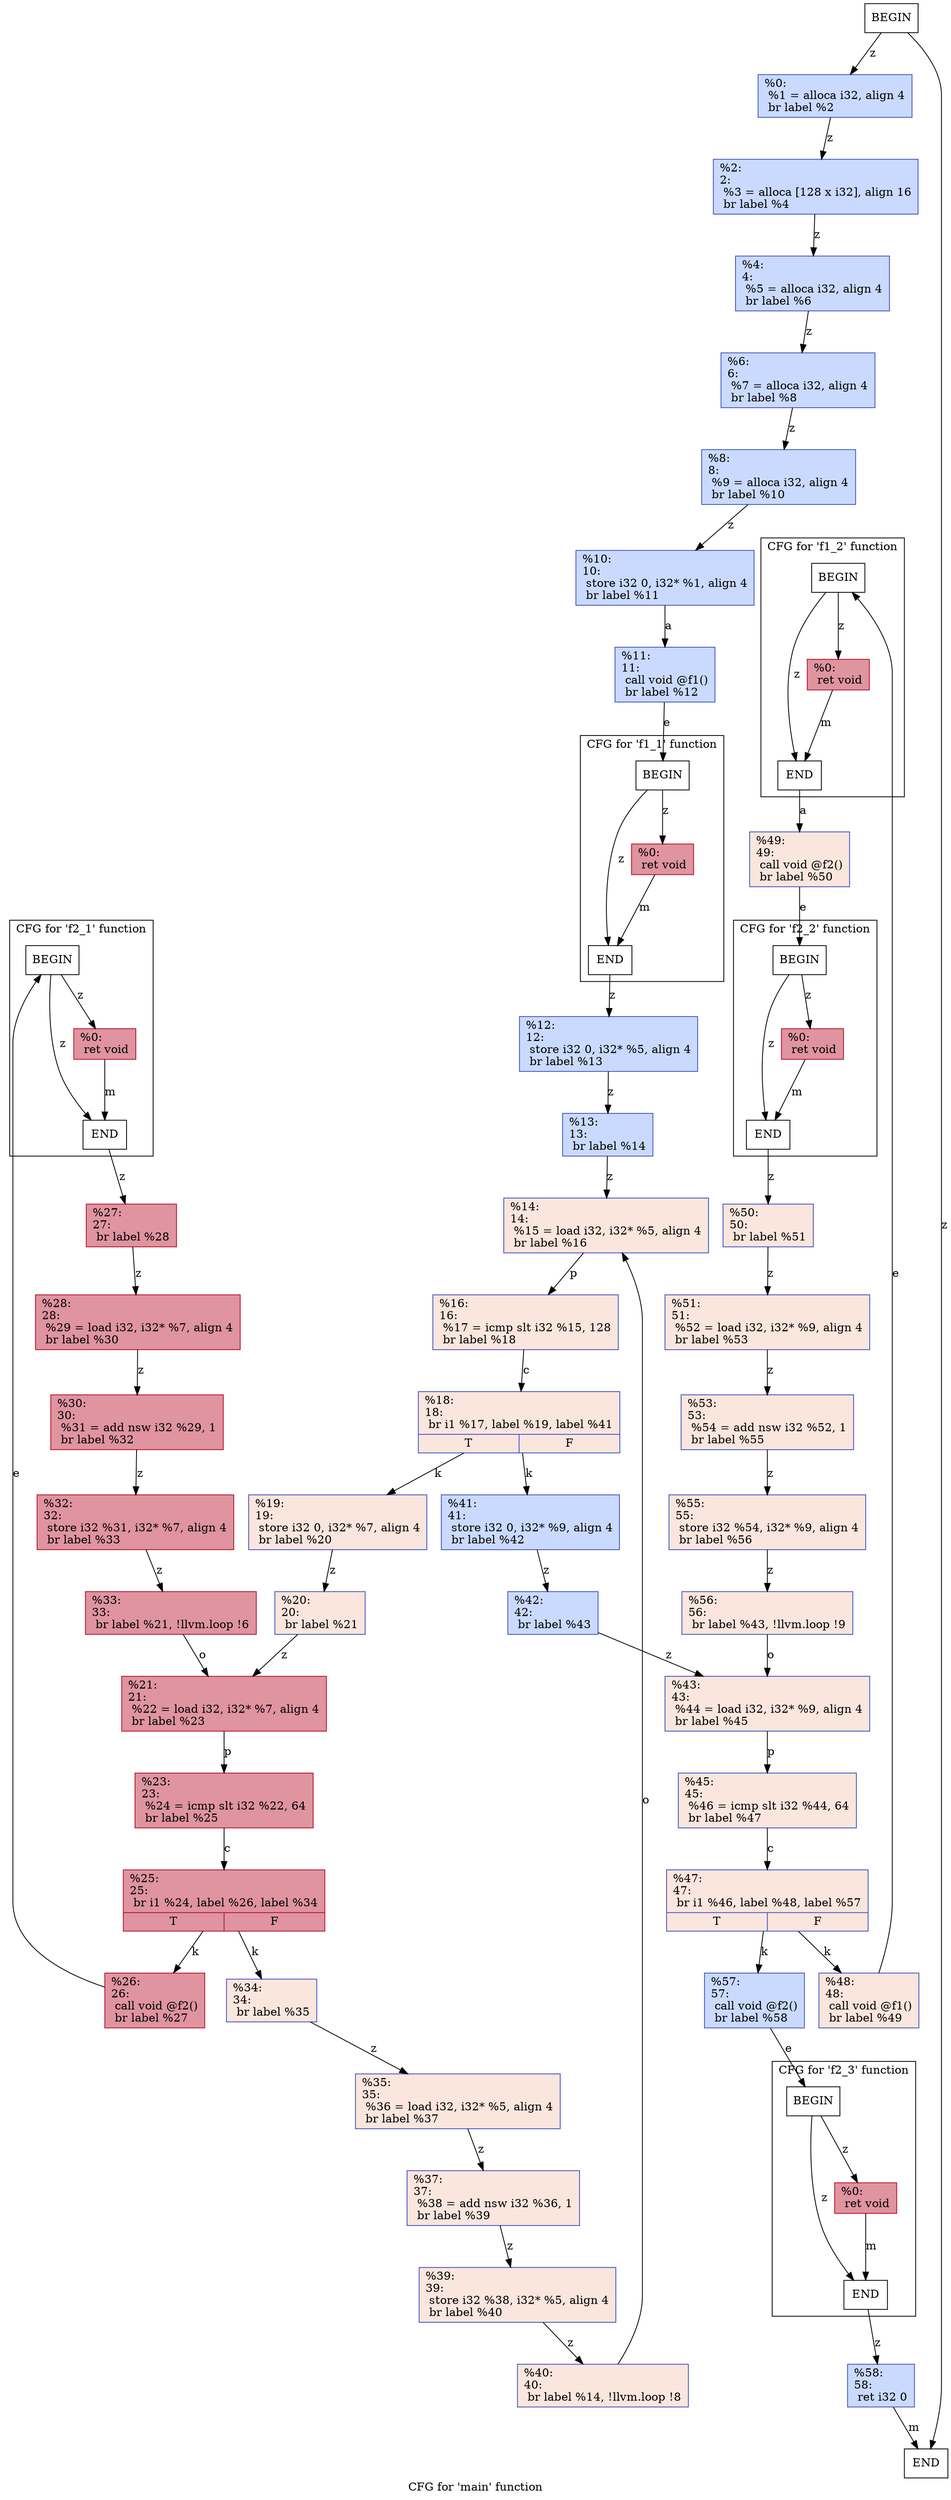 digraph "CFG for 'main' function" {
	label="CFG for 'main' function";

	Nodebeginmain [shape=record, label="BEGIN"];
	Nodebeginmain -> Node0x1933550 [label="z"];
	Node0x1933550 [shape=record,color="#3d50c3ff", style=filled, fillcolor="#88abfd70",label="{%0:\l  %1 = alloca i32, align 4\l  br label %2\l}"];
	Node0x1933550 -> Node0x1933c70 [label="z"];
	Node0x1933c70 [shape=record,color="#3d50c3ff", style=filled, fillcolor="#88abfd70",label="{%2:\l2:                                                \l  %3 = alloca [128 x i32], align 16\l  br label %4\l}"];
	Node0x1933c70 -> Node0x19343e0 [label="z"];
	Node0x19343e0 [shape=record,color="#3d50c3ff", style=filled, fillcolor="#88abfd70",label="{%4:\l4:                                                \l  %5 = alloca i32, align 4\l  br label %6\l}"];
	Node0x19343e0 -> Node0x1934560 [label="z"];
	Node0x1934560 [shape=record,color="#3d50c3ff", style=filled, fillcolor="#88abfd70",label="{%6:\l6:                                                \l  %7 = alloca i32, align 4\l  br label %8\l}"];
	Node0x1934560 -> Node0x1934690 [label="z"];
	Node0x1934690 [shape=record,color="#3d50c3ff", style=filled, fillcolor="#88abfd70",label="{%8:\l8:                                                \l  %9 = alloca i32, align 4\l  br label %10\l}"];
	Node0x1934690 -> Node0x19344a0 [label="z"];
	Node0x19344a0 [shape=record,color="#3d50c3ff", style=filled, fillcolor="#88abfd70",label="{%10:\l10:                                               \l  store i32 0, i32* %1, align 4\l  br label %11\l}"];
	Node0x19344a0 -> Node0x1934830 [label="a"];
	Node0x1934830 [shape=record,color="#3d50c3ff", style=filled, fillcolor="#88abfd70",label="{%11:\l11:                                               \l  call void @f1()\l  br label %12\l}"];
	Node0x1934830 -> Nodebeginf1_1 [label="e"];
	Nodeendf1_1 -> Node0x19349c0 [label="z"];
	Node0x19349c0 [shape=record,color="#3d50c3ff", style=filled, fillcolor="#88abfd70",label="{%12:\l12:                                               \l  store i32 0, i32* %5, align 4\l  br label %13\l}"];
	Node0x19349c0 -> Node0x1934a80 [label="z"];
	Node0x1934a80 [shape=record,color="#3d50c3ff", style=filled, fillcolor="#88abfd70",label="{%13:\l13:                                               \l  br label %14\l}"];
	Node0x1934a80 -> Node0x1934b40 [label="z"];
	Node0x1934b40 [shape=record,color="#3d50c3ff", style=filled, fillcolor="#f3c7b170",label="{%14:\l14:                                               \l  %15 = load i32, i32* %5, align 4\l  br label %16\l}"];
	Node0x1934b40 -> Node0x1934c70 [label="p"];
	Node0x1934c70 [shape=record,color="#3d50c3ff", style=filled, fillcolor="#f3c7b170",label="{%16:\l16:                                               \l  %17 = icmp slt i32 %15, 128\l  br label %18\l}"];
	Node0x1934c70 -> Node0x1934d60 [label="c"];
	Node0x1934d60 [shape=record,color="#3d50c3ff", style=filled, fillcolor="#f3c7b170",label="{%18:\l18:                                               \l  br i1 %17, label %19, label %41\l|{<s0>T|<s1>F}}"];
	Node0x1934d60 -> Node0x1934e20 [label="k"];
	Node0x1934d60 -> Node0x1934e70 [label="k"];
	Node0x1934e20 [shape=record,color="#3d50c3ff", style=filled, fillcolor="#f3c7b170",label="{%19:\l19:                                               \l  store i32 0, i32* %7, align 4\l  br label %20\l}"];
	Node0x1934e20 -> Node0x1934fb0 [label="z"];
	Node0x1934fb0 [shape=record,color="#3d50c3ff", style=filled, fillcolor="#f3c7b170",label="{%20:\l20:                                               \l  br label %21\l}"];
	Node0x1934fb0 -> Node0x1935070 [label="z"];
	Node0x1935070 [shape=record,color="#b70d28ff", style=filled, fillcolor="#b70d2870",label="{%21:\l21:                                               \l  %22 = load i32, i32* %7, align 4\l  br label %23\l}"];
	Node0x1935070 -> Node0x19351a0 [label="p"];
	Node0x19351a0 [shape=record,color="#b70d28ff", style=filled, fillcolor="#b70d2870",label="{%23:\l23:                                               \l  %24 = icmp slt i32 %22, 64\l  br label %25\l}"];
	Node0x19351a0 -> Node0x1935320 [label="c"];
	Node0x1935320 [shape=record,color="#b70d28ff", style=filled, fillcolor="#b70d2870",label="{%25:\l25:                                               \l  br i1 %24, label %26, label %34\l|{<s0>T|<s1>F}}"];
	Node0x1935320 -> Node0x19353e0 [label="k"];
	Node0x1935320 -> Node0x1935430 [label="k"];
	Node0x19353e0 [shape=record,color="#b70d28ff", style=filled, fillcolor="#b70d2870",label="{%26:\l26:                                               \l  call void @f2()\l  br label %27\l}"];
	Node0x19353e0 -> Nodebeginf2_1 [label="e"];
	Nodeendf2_1 -> Node0x1935640 [label="z"];
	Node0x1935640 [shape=record,color="#b70d28ff", style=filled, fillcolor="#b70d2870",label="{%27:\l27:                                               \l  br label %28\l}"];
	Node0x1935640 -> Node0x1935700 [label="z"];
	Node0x1935700 [shape=record,color="#b70d28ff", style=filled, fillcolor="#b70d2870",label="{%28:\l28:                                               \l  %29 = load i32, i32* %7, align 4\l  br label %30\l}"];
	Node0x1935700 -> Node0x1935830 [label="z"];
	Node0x1935830 [shape=record,color="#b70d28ff", style=filled, fillcolor="#b70d2870",label="{%30:\l30:                                               \l  %31 = add nsw i32 %29, 1\l  br label %32\l}"];
	Node0x1935830 -> Node0x1935980 [label="z"];
	Node0x1935980 [shape=record,color="#b70d28ff", style=filled, fillcolor="#b70d2870",label="{%32:\l32:                                               \l  store i32 %31, i32* %7, align 4\l  br label %33\l}"];
	Node0x1935980 -> Node0x1935ce0 [label="z"];
	Node0x1935ce0 [shape=record,color="#b70d28ff", style=filled, fillcolor="#b70d2870",label="{%33:\l33:                                               \l  br label %21, !llvm.loop !6\l}"];
	Node0x1935ce0 -> Node0x1935070 [label="o"];
	Node0x1935430 [shape=record,color="#3d50c3ff", style=filled, fillcolor="#f3c7b170",label="{%34:\l34:                                               \l  br label %35\l}"];
	Node0x1935430 -> Node0x19368e0 [label="z"];
	Node0x19368e0 [shape=record,color="#3d50c3ff", style=filled, fillcolor="#f3c7b170",label="{%35:\l35:                                               \l  %36 = load i32, i32* %5, align 4\l  br label %37\l}"];
	Node0x19368e0 -> Node0x1936a10 [label="z"];
	Node0x1936a10 [shape=record,color="#3d50c3ff", style=filled, fillcolor="#f3c7b170",label="{%37:\l37:                                               \l  %38 = add nsw i32 %36, 1\l  br label %39\l}"];
	Node0x1936a10 -> Node0x1936b60 [label="z"];
	Node0x1936b60 [shape=record,color="#3d50c3ff", style=filled, fillcolor="#f3c7b170",label="{%39:\l39:                                               \l  store i32 %38, i32* %5, align 4\l  br label %40\l}"];
	Node0x1936b60 -> Node0x1936cb0 [label="z"];
	Node0x1936cb0 [shape=record,color="#3d50c3ff", style=filled, fillcolor="#f3c7b170",label="{%40:\l40:                                               \l  br label %14, !llvm.loop !8\l}"];
	Node0x1936cb0 -> Node0x1934b40 [label="o"];
	Node0x1934e70 [shape=record,color="#3d50c3ff", style=filled, fillcolor="#88abfd70",label="{%41:\l41:                                               \l  store i32 0, i32* %9, align 4\l  br label %42\l}"];
	Node0x1934e70 -> Node0x1936f30 [label="z"];
	Node0x1936f30 [shape=record,color="#3d50c3ff", style=filled, fillcolor="#88abfd70",label="{%42:\l42:                                               \l  br label %43\l}"];
	Node0x1936f30 -> Node0x1936ff0 [label="z"];
	Node0x1936ff0 [shape=record,color="#3d50c3ff", style=filled, fillcolor="#f3c7b170",label="{%43:\l43:                                               \l  %44 = load i32, i32* %9, align 4\l  br label %45\l}"];
	Node0x1936ff0 -> Node0x1937120 [label="p"];
	Node0x1937120 [shape=record,color="#3d50c3ff", style=filled, fillcolor="#f3c7b170",label="{%45:\l45:                                               \l  %46 = icmp slt i32 %44, 64\l  br label %47\l}"];
	Node0x1937120 -> Node0x1937270 [label="c"];
	Node0x1937270 [shape=record,color="#3d50c3ff", style=filled, fillcolor="#f3c7b170",label="{%47:\l47:                                               \l  br i1 %46, label %48, label %57\l|{<s0>T|<s1>F}}"];
	Node0x1937270 -> Node0x1937330 [label="k"];
	Node0x1937270 -> Node0x1937380 [label="k"];
	Node0x1937330 [shape=record,color="#3d50c3ff", style=filled, fillcolor="#f3c7b170",label="{%48:\l48:                                               \l  call void @f1()\l  br label %49\l}"];
	Node0x1937330 -> Nodebeginf1_2 [label="e"];
	Nodeendf1_2 -> Node0x1937590 [label="a"];
	Node0x1937590 [shape=record,color="#3d50c3ff", style=filled, fillcolor="#f3c7b170",label="{%49:\l49:                                               \l  call void @f2()\l  br label %50\l}"];
	Node0x1937590 -> Nodebeginf2_2 [label="e"];
	Nodeendf2_2 -> Node0x1937720 [label="z"];
	Node0x1937720 [shape=record,color="#3d50c3ff", style=filled, fillcolor="#f3c7b170",label="{%50:\l50:                                               \l  br label %51\l}"];
	Node0x1937720 -> Node0x19377e0 [label="z"];
	Node0x19377e0 [shape=record,color="#3d50c3ff", style=filled, fillcolor="#f3c7b170",label="{%51:\l51:                                               \l  %52 = load i32, i32* %9, align 4\l  br label %53\l}"];
	Node0x19377e0 -> Node0x1937910 [label="z"];
	Node0x1937910 [shape=record,color="#3d50c3ff", style=filled, fillcolor="#f3c7b170",label="{%53:\l53:                                               \l  %54 = add nsw i32 %52, 1\l  br label %55\l}"];
	Node0x1937910 -> Node0x1937a60 [label="z"];
	Node0x1937a60 [shape=record,color="#3d50c3ff", style=filled, fillcolor="#f3c7b170",label="{%55:\l55:                                               \l  store i32 %54, i32* %9, align 4\l  br label %56\l}"];
	Node0x1937a60 -> Node0x1937bb0 [label="z"];
	Node0x1937bb0 [shape=record,color="#3d50c3ff", style=filled, fillcolor="#f3c7b170",label="{%56:\l56:                                               \l  br label %43, !llvm.loop !9\l}"];
	Node0x1937bb0 -> Node0x1936ff0 [label="o"];
	Node0x1937380 [shape=record,color="#3d50c3ff", style=filled, fillcolor="#88abfd70",label="{%57:\l57:                                               \l  call void @f2()\l  br label %58\l}"];
	Node0x1937380 -> Nodebeginf2_3 [label="e"];
	Nodeendf2_3 -> Node0x1937e90 [label="z"];
	Node0x1937e90 [shape=record,color="#3d50c3ff", style=filled, fillcolor="#88abfd70",label="{%58:\l58:                                               \l  ret i32 0\l}"];
	Node0x1937e90 -> Nodeendmain [label="m"];
	Nodeendmain [shape=record, label="END"];
	Nodebeginmain -> Nodeendmain [label="z"];
	subgraph cluster_f1_1 {
		label = "CFG for 'f1_1' function";
		graph[style=filled, bgcolor=white];
		Nodebeginf1_1 [shape=record, label="BEGIN"];
	
		Nodebeginf1_1 -> Node0x1933250_1 [label="z"];
		Node0x1933250_1 [shape=record,color="#b70d28ff", style=filled, fillcolor="#b70d2870",label="{%0:\l  ret void\l}"];
		Node0x1933250_1 -> Nodeendf1_1 [label="m"];
		Nodeendf1_1 [shape=record, label="END"];
		Nodebeginf1_1 -> Nodeendf1_1 [label="z"];
	}
	subgraph cluster_f1_2 {
		label = "CFG for 'f1_2' function";
		graph[style=filled, bgcolor=white];
		Nodebeginf1_2 [shape=record, label="BEGIN"];
	
		Nodebeginf1_2 -> Node0x1933250_2 [label="z"];
		Node0x1933250_2 [shape=record,color="#b70d28ff", style=filled, fillcolor="#b70d2870",label="{%0:\l  ret void\l}"];
		Node0x1933250_2 -> Nodeendf1_2 [label="m"];
		Nodeendf1_2 [shape=record, label="END"];
		Nodebeginf1_2 -> Nodeendf1_2 [label="z"];
	}
	subgraph cluster_f2_1 {
		label = "CFG for 'f2_1' function";
		graph[style=filled, bgcolor=white];
		Nodebeginf2_1 [shape=record, label="BEGIN"];
	
		Nodebeginf2_1 -> Node0x19333f0_1 [label="z"];
		Node0x19333f0_1 [shape=record,color="#b70d28ff", style=filled, fillcolor="#b70d2870",label="{%0:\l  ret void\l}"];
		Node0x19333f0_1 -> Nodeendf2_1 [label="m"];
		Nodeendf2_1 [shape=record, label="END"];
		Nodebeginf2_1 -> Nodeendf2_1 [label="z"];
	}
	subgraph cluster_f2_2 {
		label = "CFG for 'f2_2' function";
		graph[style=filled, bgcolor=white];
		Nodebeginf2_2 [shape=record, label="BEGIN"];
	
		Nodebeginf2_2 -> Node0x19333f0_2 [label="z"];
		Node0x19333f0_2 [shape=record,color="#b70d28ff", style=filled, fillcolor="#b70d2870",label="{%0:\l  ret void\l}"];
		Node0x19333f0_2 -> Nodeendf2_2 [label="m"];
		Nodeendf2_2 [shape=record, label="END"];
		Nodebeginf2_2 -> Nodeendf2_2 [label="z"];
	}
	subgraph cluster_f2_3 {
		label = "CFG for 'f2_3' function";
		graph[style=filled, bgcolor=white];
		Nodebeginf2_3 [shape=record, label="BEGIN"];
	
		Nodebeginf2_3 -> Node0x19333f0_3 [label="z"];
		Node0x19333f0_3 [shape=record,color="#b70d28ff", style=filled, fillcolor="#b70d2870",label="{%0:\l  ret void\l}"];
		Node0x19333f0_3 -> Nodeendf2_3 [label="m"];
		Nodeendf2_3 [shape=record, label="END"];
		Nodebeginf2_3 -> Nodeendf2_3 [label="z"];
	}
}
